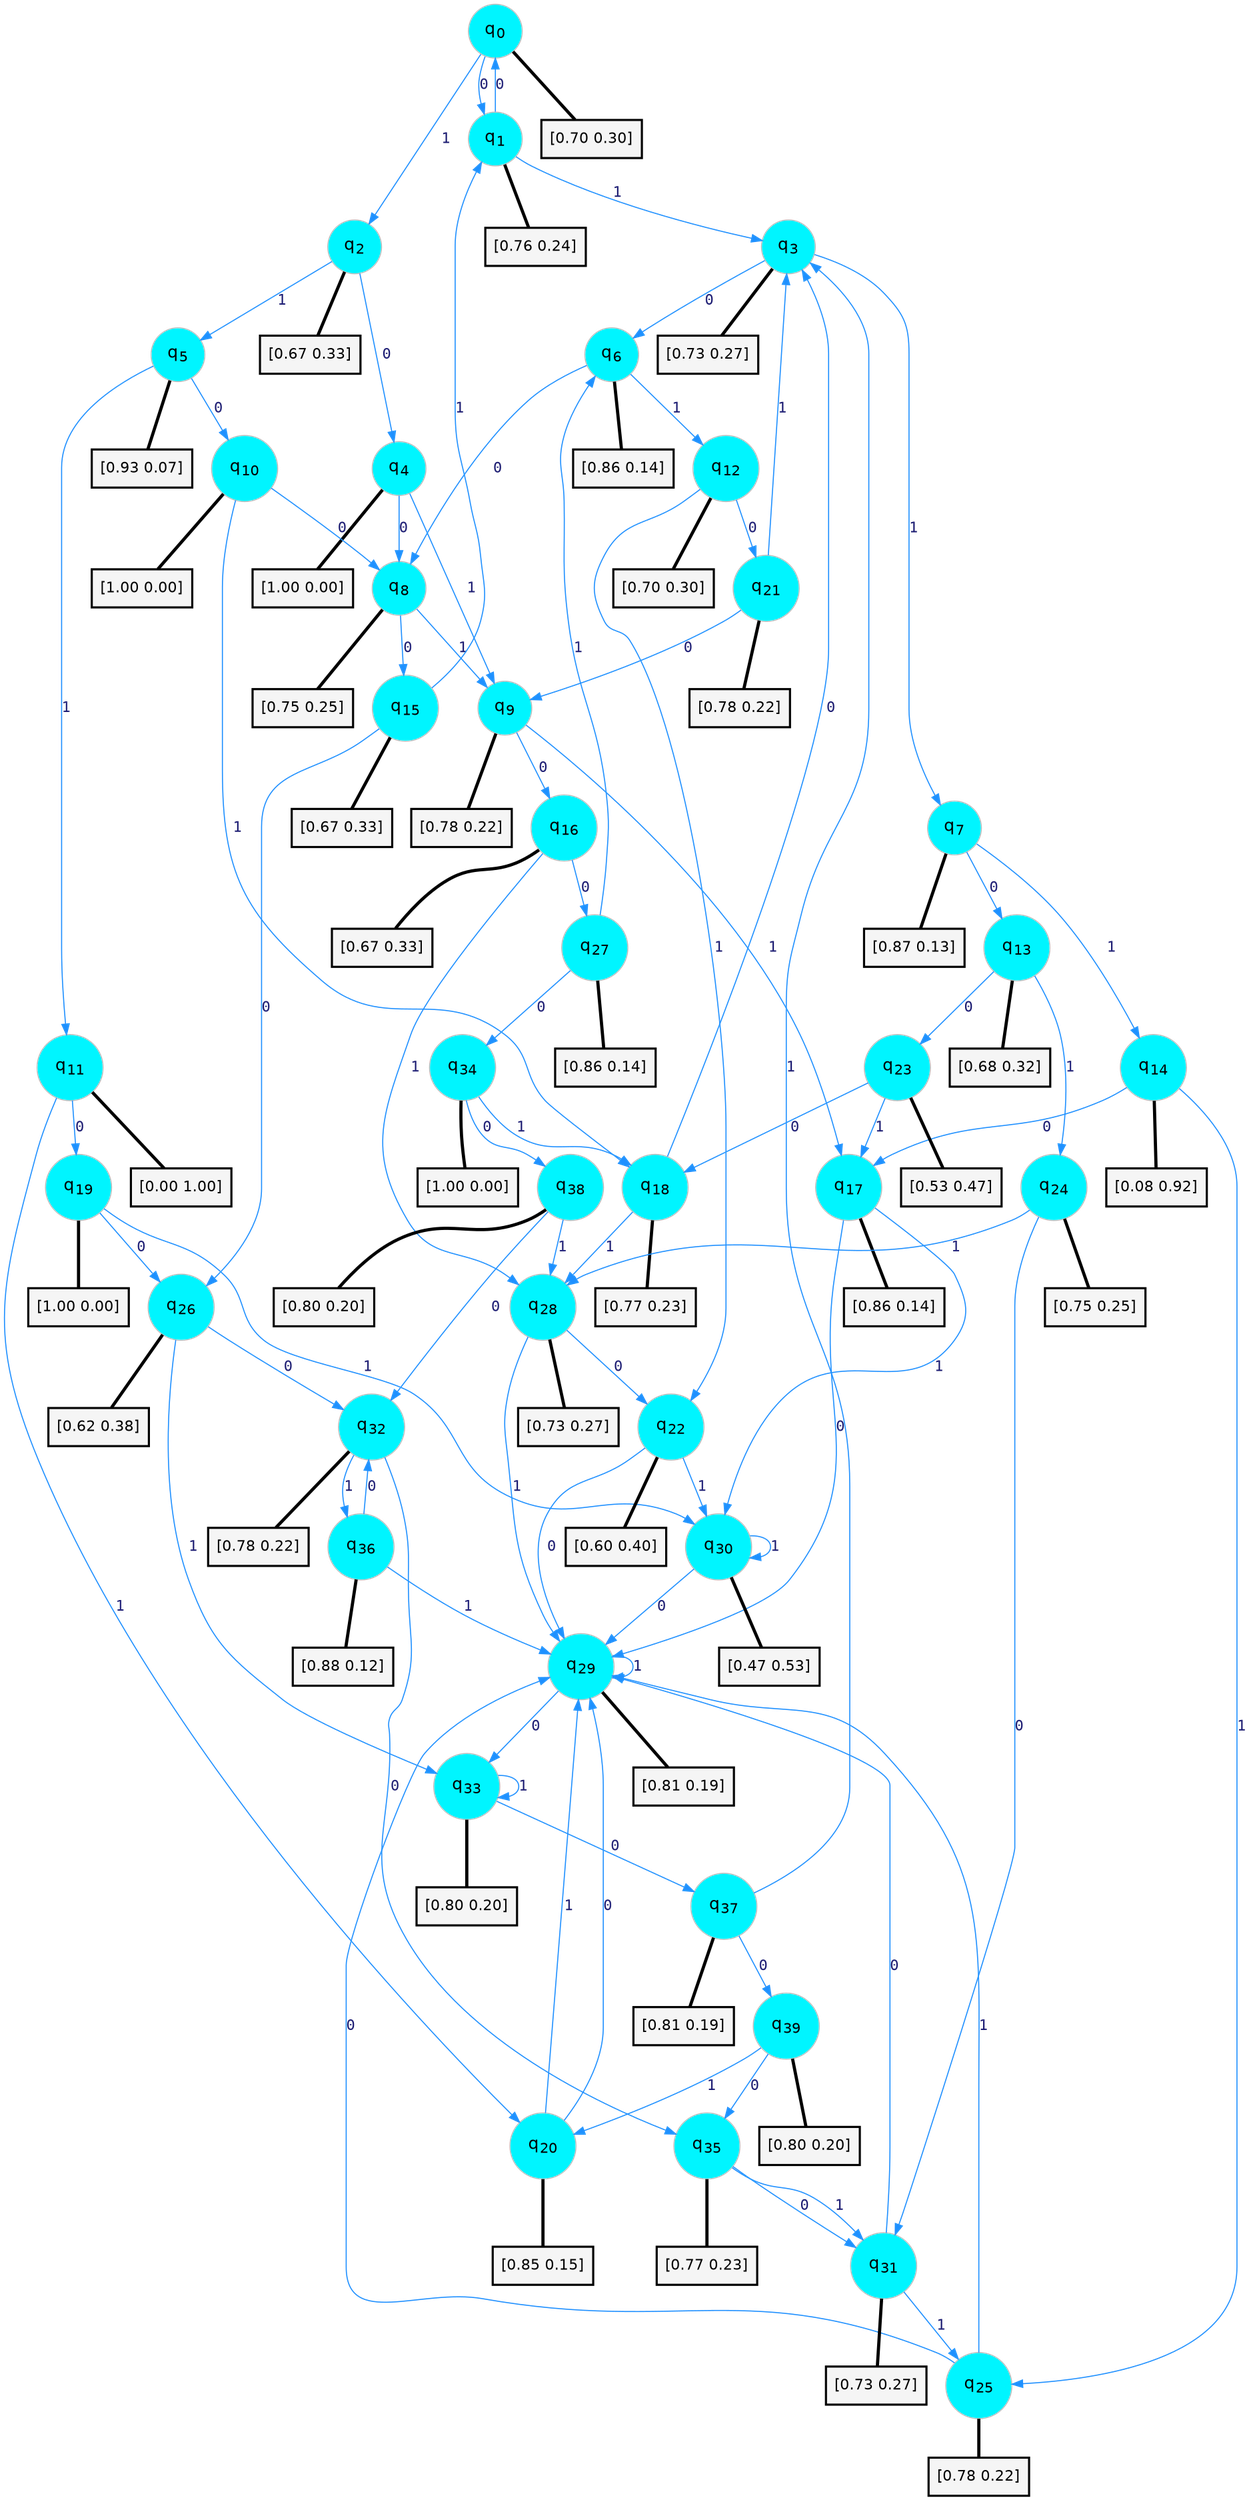 digraph G {
graph [
bgcolor=transparent, dpi=300, rankdir=TD, size="40,25"];
node [
color=gray, fillcolor=turquoise1, fontcolor=black, fontname=Helvetica, fontsize=16, fontweight=bold, shape=circle, style=filled];
edge [
arrowsize=1, color=dodgerblue1, fontcolor=midnightblue, fontname=courier, fontweight=bold, penwidth=1, style=solid, weight=20];
0[label=<q<SUB>0</SUB>>];
1[label=<q<SUB>1</SUB>>];
2[label=<q<SUB>2</SUB>>];
3[label=<q<SUB>3</SUB>>];
4[label=<q<SUB>4</SUB>>];
5[label=<q<SUB>5</SUB>>];
6[label=<q<SUB>6</SUB>>];
7[label=<q<SUB>7</SUB>>];
8[label=<q<SUB>8</SUB>>];
9[label=<q<SUB>9</SUB>>];
10[label=<q<SUB>10</SUB>>];
11[label=<q<SUB>11</SUB>>];
12[label=<q<SUB>12</SUB>>];
13[label=<q<SUB>13</SUB>>];
14[label=<q<SUB>14</SUB>>];
15[label=<q<SUB>15</SUB>>];
16[label=<q<SUB>16</SUB>>];
17[label=<q<SUB>17</SUB>>];
18[label=<q<SUB>18</SUB>>];
19[label=<q<SUB>19</SUB>>];
20[label=<q<SUB>20</SUB>>];
21[label=<q<SUB>21</SUB>>];
22[label=<q<SUB>22</SUB>>];
23[label=<q<SUB>23</SUB>>];
24[label=<q<SUB>24</SUB>>];
25[label=<q<SUB>25</SUB>>];
26[label=<q<SUB>26</SUB>>];
27[label=<q<SUB>27</SUB>>];
28[label=<q<SUB>28</SUB>>];
29[label=<q<SUB>29</SUB>>];
30[label=<q<SUB>30</SUB>>];
31[label=<q<SUB>31</SUB>>];
32[label=<q<SUB>32</SUB>>];
33[label=<q<SUB>33</SUB>>];
34[label=<q<SUB>34</SUB>>];
35[label=<q<SUB>35</SUB>>];
36[label=<q<SUB>36</SUB>>];
37[label=<q<SUB>37</SUB>>];
38[label=<q<SUB>38</SUB>>];
39[label=<q<SUB>39</SUB>>];
40[label="[0.70 0.30]", shape=box,fontcolor=black, fontname=Helvetica, fontsize=14, penwidth=2, fillcolor=whitesmoke,color=black];
41[label="[0.76 0.24]", shape=box,fontcolor=black, fontname=Helvetica, fontsize=14, penwidth=2, fillcolor=whitesmoke,color=black];
42[label="[0.67 0.33]", shape=box,fontcolor=black, fontname=Helvetica, fontsize=14, penwidth=2, fillcolor=whitesmoke,color=black];
43[label="[0.73 0.27]", shape=box,fontcolor=black, fontname=Helvetica, fontsize=14, penwidth=2, fillcolor=whitesmoke,color=black];
44[label="[1.00 0.00]", shape=box,fontcolor=black, fontname=Helvetica, fontsize=14, penwidth=2, fillcolor=whitesmoke,color=black];
45[label="[0.93 0.07]", shape=box,fontcolor=black, fontname=Helvetica, fontsize=14, penwidth=2, fillcolor=whitesmoke,color=black];
46[label="[0.86 0.14]", shape=box,fontcolor=black, fontname=Helvetica, fontsize=14, penwidth=2, fillcolor=whitesmoke,color=black];
47[label="[0.87 0.13]", shape=box,fontcolor=black, fontname=Helvetica, fontsize=14, penwidth=2, fillcolor=whitesmoke,color=black];
48[label="[0.75 0.25]", shape=box,fontcolor=black, fontname=Helvetica, fontsize=14, penwidth=2, fillcolor=whitesmoke,color=black];
49[label="[0.78 0.22]", shape=box,fontcolor=black, fontname=Helvetica, fontsize=14, penwidth=2, fillcolor=whitesmoke,color=black];
50[label="[1.00 0.00]", shape=box,fontcolor=black, fontname=Helvetica, fontsize=14, penwidth=2, fillcolor=whitesmoke,color=black];
51[label="[0.00 1.00]", shape=box,fontcolor=black, fontname=Helvetica, fontsize=14, penwidth=2, fillcolor=whitesmoke,color=black];
52[label="[0.70 0.30]", shape=box,fontcolor=black, fontname=Helvetica, fontsize=14, penwidth=2, fillcolor=whitesmoke,color=black];
53[label="[0.68 0.32]", shape=box,fontcolor=black, fontname=Helvetica, fontsize=14, penwidth=2, fillcolor=whitesmoke,color=black];
54[label="[0.08 0.92]", shape=box,fontcolor=black, fontname=Helvetica, fontsize=14, penwidth=2, fillcolor=whitesmoke,color=black];
55[label="[0.67 0.33]", shape=box,fontcolor=black, fontname=Helvetica, fontsize=14, penwidth=2, fillcolor=whitesmoke,color=black];
56[label="[0.67 0.33]", shape=box,fontcolor=black, fontname=Helvetica, fontsize=14, penwidth=2, fillcolor=whitesmoke,color=black];
57[label="[0.86 0.14]", shape=box,fontcolor=black, fontname=Helvetica, fontsize=14, penwidth=2, fillcolor=whitesmoke,color=black];
58[label="[0.77 0.23]", shape=box,fontcolor=black, fontname=Helvetica, fontsize=14, penwidth=2, fillcolor=whitesmoke,color=black];
59[label="[1.00 0.00]", shape=box,fontcolor=black, fontname=Helvetica, fontsize=14, penwidth=2, fillcolor=whitesmoke,color=black];
60[label="[0.85 0.15]", shape=box,fontcolor=black, fontname=Helvetica, fontsize=14, penwidth=2, fillcolor=whitesmoke,color=black];
61[label="[0.78 0.22]", shape=box,fontcolor=black, fontname=Helvetica, fontsize=14, penwidth=2, fillcolor=whitesmoke,color=black];
62[label="[0.60 0.40]", shape=box,fontcolor=black, fontname=Helvetica, fontsize=14, penwidth=2, fillcolor=whitesmoke,color=black];
63[label="[0.53 0.47]", shape=box,fontcolor=black, fontname=Helvetica, fontsize=14, penwidth=2, fillcolor=whitesmoke,color=black];
64[label="[0.75 0.25]", shape=box,fontcolor=black, fontname=Helvetica, fontsize=14, penwidth=2, fillcolor=whitesmoke,color=black];
65[label="[0.78 0.22]", shape=box,fontcolor=black, fontname=Helvetica, fontsize=14, penwidth=2, fillcolor=whitesmoke,color=black];
66[label="[0.62 0.38]", shape=box,fontcolor=black, fontname=Helvetica, fontsize=14, penwidth=2, fillcolor=whitesmoke,color=black];
67[label="[0.86 0.14]", shape=box,fontcolor=black, fontname=Helvetica, fontsize=14, penwidth=2, fillcolor=whitesmoke,color=black];
68[label="[0.73 0.27]", shape=box,fontcolor=black, fontname=Helvetica, fontsize=14, penwidth=2, fillcolor=whitesmoke,color=black];
69[label="[0.81 0.19]", shape=box,fontcolor=black, fontname=Helvetica, fontsize=14, penwidth=2, fillcolor=whitesmoke,color=black];
70[label="[0.47 0.53]", shape=box,fontcolor=black, fontname=Helvetica, fontsize=14, penwidth=2, fillcolor=whitesmoke,color=black];
71[label="[0.73 0.27]", shape=box,fontcolor=black, fontname=Helvetica, fontsize=14, penwidth=2, fillcolor=whitesmoke,color=black];
72[label="[0.78 0.22]", shape=box,fontcolor=black, fontname=Helvetica, fontsize=14, penwidth=2, fillcolor=whitesmoke,color=black];
73[label="[0.80 0.20]", shape=box,fontcolor=black, fontname=Helvetica, fontsize=14, penwidth=2, fillcolor=whitesmoke,color=black];
74[label="[1.00 0.00]", shape=box,fontcolor=black, fontname=Helvetica, fontsize=14, penwidth=2, fillcolor=whitesmoke,color=black];
75[label="[0.77 0.23]", shape=box,fontcolor=black, fontname=Helvetica, fontsize=14, penwidth=2, fillcolor=whitesmoke,color=black];
76[label="[0.88 0.12]", shape=box,fontcolor=black, fontname=Helvetica, fontsize=14, penwidth=2, fillcolor=whitesmoke,color=black];
77[label="[0.81 0.19]", shape=box,fontcolor=black, fontname=Helvetica, fontsize=14, penwidth=2, fillcolor=whitesmoke,color=black];
78[label="[0.80 0.20]", shape=box,fontcolor=black, fontname=Helvetica, fontsize=14, penwidth=2, fillcolor=whitesmoke,color=black];
79[label="[0.80 0.20]", shape=box,fontcolor=black, fontname=Helvetica, fontsize=14, penwidth=2, fillcolor=whitesmoke,color=black];
0->1 [label=0];
0->2 [label=1];
0->40 [arrowhead=none, penwidth=3,color=black];
1->0 [label=0];
1->3 [label=1];
1->41 [arrowhead=none, penwidth=3,color=black];
2->4 [label=0];
2->5 [label=1];
2->42 [arrowhead=none, penwidth=3,color=black];
3->6 [label=0];
3->7 [label=1];
3->43 [arrowhead=none, penwidth=3,color=black];
4->8 [label=0];
4->9 [label=1];
4->44 [arrowhead=none, penwidth=3,color=black];
5->10 [label=0];
5->11 [label=1];
5->45 [arrowhead=none, penwidth=3,color=black];
6->8 [label=0];
6->12 [label=1];
6->46 [arrowhead=none, penwidth=3,color=black];
7->13 [label=0];
7->14 [label=1];
7->47 [arrowhead=none, penwidth=3,color=black];
8->15 [label=0];
8->9 [label=1];
8->48 [arrowhead=none, penwidth=3,color=black];
9->16 [label=0];
9->17 [label=1];
9->49 [arrowhead=none, penwidth=3,color=black];
10->8 [label=0];
10->18 [label=1];
10->50 [arrowhead=none, penwidth=3,color=black];
11->19 [label=0];
11->20 [label=1];
11->51 [arrowhead=none, penwidth=3,color=black];
12->21 [label=0];
12->22 [label=1];
12->52 [arrowhead=none, penwidth=3,color=black];
13->23 [label=0];
13->24 [label=1];
13->53 [arrowhead=none, penwidth=3,color=black];
14->17 [label=0];
14->25 [label=1];
14->54 [arrowhead=none, penwidth=3,color=black];
15->26 [label=0];
15->1 [label=1];
15->55 [arrowhead=none, penwidth=3,color=black];
16->27 [label=0];
16->28 [label=1];
16->56 [arrowhead=none, penwidth=3,color=black];
17->29 [label=0];
17->30 [label=1];
17->57 [arrowhead=none, penwidth=3,color=black];
18->3 [label=0];
18->28 [label=1];
18->58 [arrowhead=none, penwidth=3,color=black];
19->26 [label=0];
19->30 [label=1];
19->59 [arrowhead=none, penwidth=3,color=black];
20->29 [label=0];
20->29 [label=1];
20->60 [arrowhead=none, penwidth=3,color=black];
21->9 [label=0];
21->3 [label=1];
21->61 [arrowhead=none, penwidth=3,color=black];
22->29 [label=0];
22->30 [label=1];
22->62 [arrowhead=none, penwidth=3,color=black];
23->18 [label=0];
23->17 [label=1];
23->63 [arrowhead=none, penwidth=3,color=black];
24->31 [label=0];
24->28 [label=1];
24->64 [arrowhead=none, penwidth=3,color=black];
25->29 [label=0];
25->29 [label=1];
25->65 [arrowhead=none, penwidth=3,color=black];
26->32 [label=0];
26->33 [label=1];
26->66 [arrowhead=none, penwidth=3,color=black];
27->34 [label=0];
27->6 [label=1];
27->67 [arrowhead=none, penwidth=3,color=black];
28->22 [label=0];
28->29 [label=1];
28->68 [arrowhead=none, penwidth=3,color=black];
29->33 [label=0];
29->29 [label=1];
29->69 [arrowhead=none, penwidth=3,color=black];
30->29 [label=0];
30->30 [label=1];
30->70 [arrowhead=none, penwidth=3,color=black];
31->29 [label=0];
31->25 [label=1];
31->71 [arrowhead=none, penwidth=3,color=black];
32->35 [label=0];
32->36 [label=1];
32->72 [arrowhead=none, penwidth=3,color=black];
33->37 [label=0];
33->33 [label=1];
33->73 [arrowhead=none, penwidth=3,color=black];
34->38 [label=0];
34->18 [label=1];
34->74 [arrowhead=none, penwidth=3,color=black];
35->31 [label=0];
35->31 [label=1];
35->75 [arrowhead=none, penwidth=3,color=black];
36->32 [label=0];
36->29 [label=1];
36->76 [arrowhead=none, penwidth=3,color=black];
37->39 [label=0];
37->3 [label=1];
37->77 [arrowhead=none, penwidth=3,color=black];
38->32 [label=0];
38->28 [label=1];
38->78 [arrowhead=none, penwidth=3,color=black];
39->35 [label=0];
39->20 [label=1];
39->79 [arrowhead=none, penwidth=3,color=black];
}
